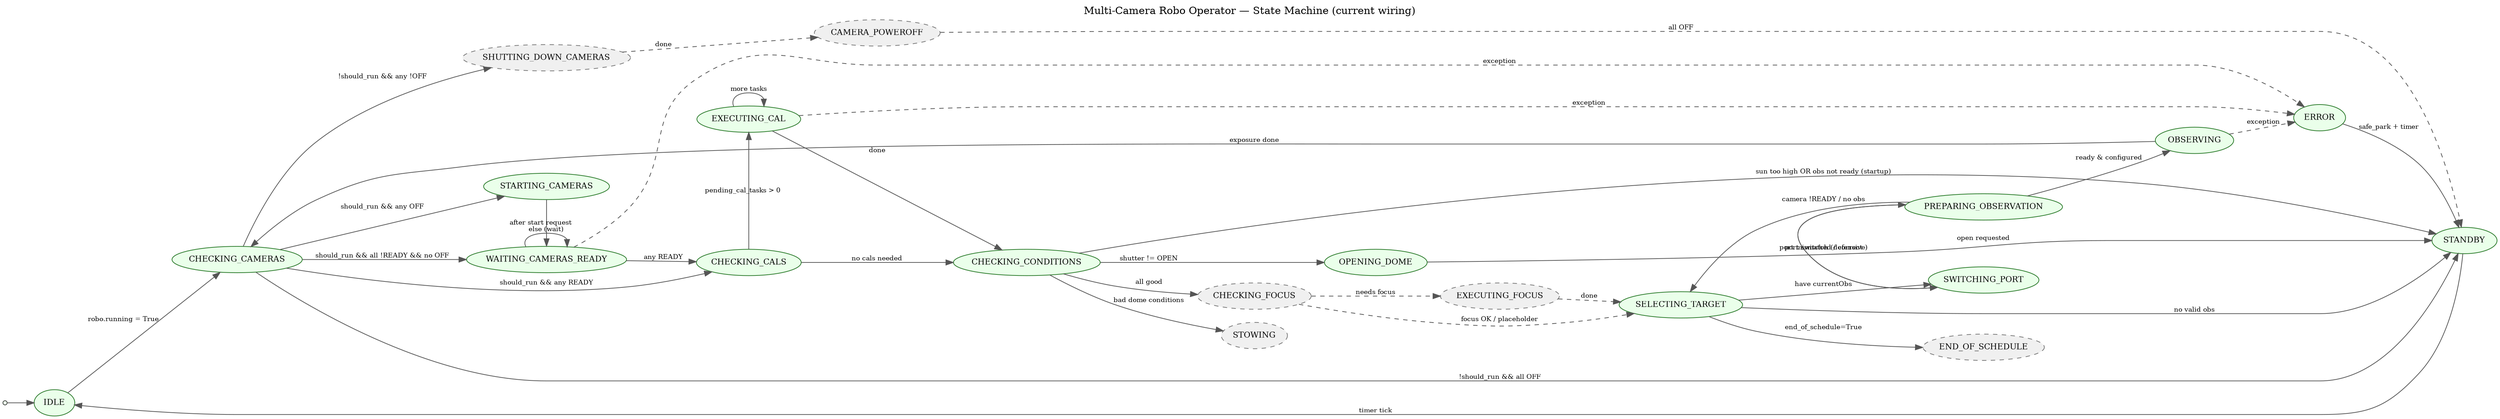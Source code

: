 digraph MultiCameraSM {
  rankdir=LR;
  labelloc="t";
  label="Multi-Camera Robo Operator — State Machine (current wiring)";

  node [shape=ellipse, fontsize=11];

  // Styles
  node [style=filled, fillcolor="#eaffea", color="#2a7a2a"]  // implemented default
  edge [fontsize=9, color="#555555"]

  // Implemented states
  IDLE;
  CHECKING_CAMERAS;
  STARTING_CAMERAS;
  WAITING_CAMERAS_READY;
  CHECKING_CALS;
  EXECUTING_CAL;
  CHECKING_CONDITIONS;
  OPENING_DOME;
  SELECTING_TARGET;
  SWITCHING_PORT;
  PREPARING_OBSERVATION;
  OBSERVING;
  STANDBY;
  ERROR;

  // Placeholder / not yet implemented handlers
  node [style="dashed,filled", fillcolor="#f0f0f0", color="#777777"]
  CHECKING_FOCUS;
  EXECUTING_FOCUS;
  STOWING;
  SHUTTING_DOWN_CAMERAS;
  CAMERA_POWEROFF;
  END_OF_SCHEDULE;

  // Reset node style for implemented after placeholders
  node [style=filled, fillcolor="#eaffea", color="#2a7a2a"]

  // Start
  start [shape=point, width=0.08, label="", color="#444444"];
  start -> IDLE;

  // Core loop
  IDLE -> CHECKING_CAMERAS [label="robo.running = True"];

  STANDBY -> IDLE [label="timer tick"];

  // Checking cameras
  CHECKING_CAMERAS -> STARTING_CAMERAS [label="should_run && any OFF"];
  CHECKING_CAMERAS -> WAITING_CAMERAS_READY [label="should_run && all !READY && no OFF"];
  CHECKING_CAMERAS -> CHECKING_CALS [label="should_run && any READY"];
  CHECKING_CAMERAS -> SHUTTING_DOWN_CAMERAS [label="!should_run && any !OFF"];
  CHECKING_CAMERAS -> STANDBY [label="!should_run && all OFF"];

  STARTING_CAMERAS -> WAITING_CAMERAS_READY [label="after start request"];

  WAITING_CAMERAS_READY -> CHECKING_CALS [label="any READY"];
  WAITING_CAMERAS_READY -> WAITING_CAMERAS_READY [label="else (wait)"];
  WAITING_CAMERAS_READY -> ERROR [style=dashed, label="exception"];

  // Cals
  CHECKING_CALS -> EXECUTING_CAL [label="pending_cal_tasks > 0"];
  CHECKING_CALS -> CHECKING_CONDITIONS [label="no cals needed"];

  EXECUTING_CAL -> EXECUTING_CAL [label="more tasks"];
  EXECUTING_CAL -> CHECKING_CONDITIONS [label="done"];
  EXECUTING_CAL -> ERROR [style=dashed, label="exception"];

  // Conditions
  CHECKING_CONDITIONS -> STOWING [label="bad dome conditions"];
  CHECKING_CONDITIONS -> STANDBY [label="sun too high OR obs not ready (startup)"];
  CHECKING_CONDITIONS -> OPENING_DOME [label="shutter != OPEN"];
  CHECKING_CONDITIONS -> CHECKING_FOCUS [label="all good"];

  OPENING_DOME -> STANDBY [label="open requested"];

  // Focus placeholder
  CHECKING_FOCUS -> EXECUTING_FOCUS [label="needs focus", style=dashed];
  CHECKING_FOCUS -> SELECTING_TARGET [label="focus OK / placeholder", style=dashed];

  EXECUTING_FOCUS -> SELECTING_TARGET [label="done", style=dashed];

  // Selection → observe path
  SELECTING_TARGET -> STANDBY [label="no valid obs"];
  SELECTING_TARGET -> END_OF_SCHEDULE [label="end_of_schedule=True"];
  SELECTING_TARGET -> SWITCHING_PORT [label="have currentObs"];

  SWITCHING_PORT -> PREPARING_OBSERVATION [label="port switched / correct"];

  PREPARING_OBSERVATION -> SWITCHING_PORT [label="port mismatch (defensive)"];
  PREPARING_OBSERVATION -> SELECTING_TARGET [label="camera !READY / no obs"];
  PREPARING_OBSERVATION -> OBSERVING [label="ready & configured"];

  OBSERVING -> CHECKING_CAMERAS [label="exposure done"];
  OBSERVING -> ERROR [style=dashed, label="exception"];

  // Error handling
  ERROR -> STANDBY [label="safe_park + timer"];

  // Shutdown placeholders (from CHECKING_CAMERAS branch)
  SHUTTING_DOWN_CAMERAS -> CAMERA_POWEROFF [style=dashed, label="done"];
  CAMERA_POWEROFF -> STANDBY [style=dashed, label="all OFF"];

  // Nice layout hints
  {rank=same; STARTING_CAMERAS; WAITING_CAMERAS_READY;}
  {rank=same; CHECKING_CALS; EXECUTING_CAL;}
  {rank=same; SWITCHING_PORT; PREPARING_OBSERVATION;}
}
